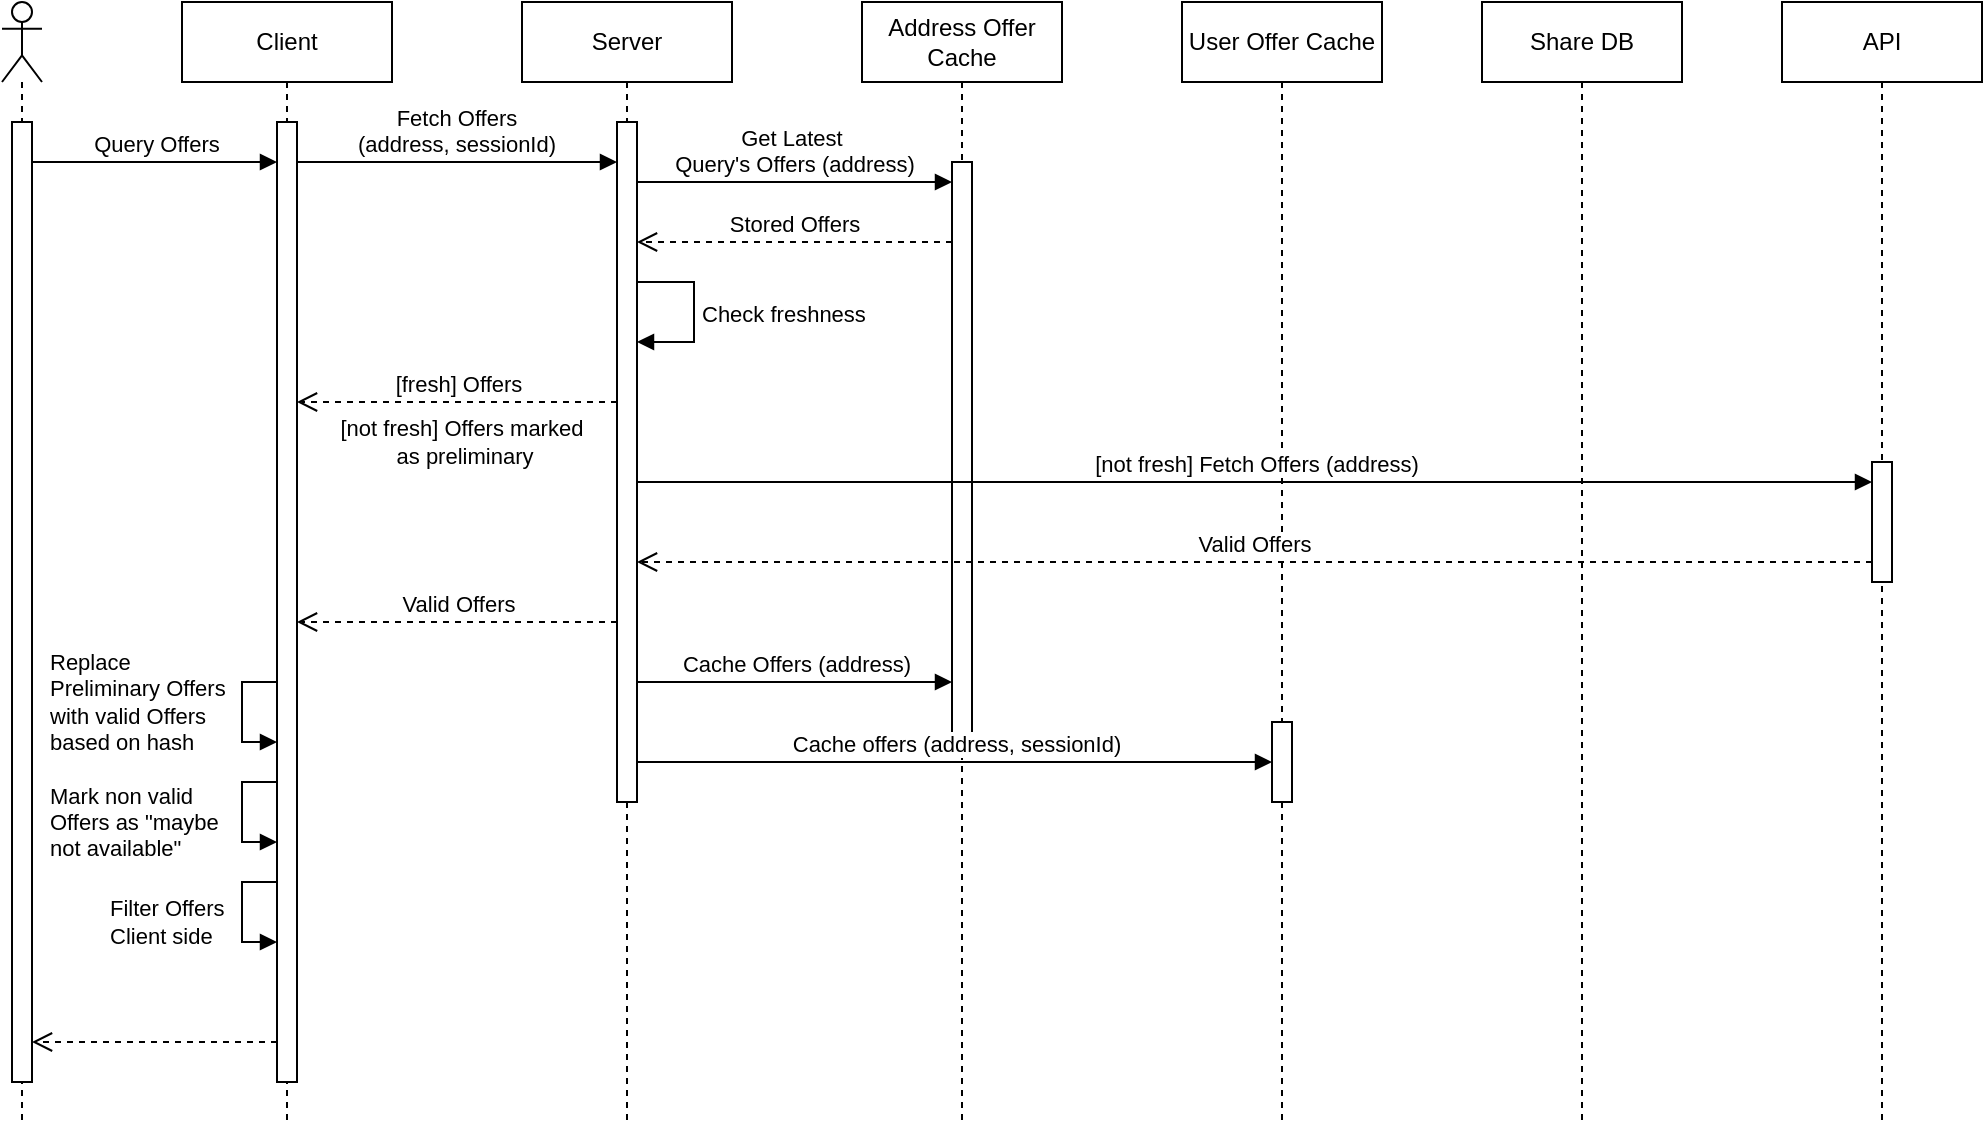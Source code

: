 <mxfile version="26.2.15">
  <diagram name="Page-1" id="zIRQ6QxTVd8sU_vNG8HT">
    <mxGraphModel dx="996" dy="647" grid="1" gridSize="10" guides="1" tooltips="1" connect="1" arrows="1" fold="1" page="1" pageScale="1" pageWidth="850" pageHeight="1100" math="0" shadow="0">
      <root>
        <mxCell id="0" />
        <mxCell id="1" parent="0" />
        <mxCell id="GAhhmPrOorjGGNaB6TWW-12" value="API" style="shape=umlLifeline;perimeter=lifelinePerimeter;whiteSpace=wrap;html=1;container=1;dropTarget=0;collapsible=0;recursiveResize=0;outlineConnect=0;portConstraint=eastwest;newEdgeStyle={&quot;curved&quot;:0,&quot;rounded&quot;:0};" parent="1" vertex="1">
          <mxGeometry x="970" y="120" width="100" height="560" as="geometry" />
        </mxCell>
        <mxCell id="GAhhmPrOorjGGNaB6TWW-13" value="" style="html=1;points=[[0,0,0,0,5],[0,1,0,0,-5],[1,0,0,0,5],[1,1,0,0,-5]];perimeter=orthogonalPerimeter;outlineConnect=0;targetShapes=umlLifeline;portConstraint=eastwest;newEdgeStyle={&quot;curved&quot;:0,&quot;rounded&quot;:0};" parent="GAhhmPrOorjGGNaB6TWW-12" vertex="1">
          <mxGeometry x="45" y="230" width="10" height="60" as="geometry" />
        </mxCell>
        <mxCell id="n5BqmsEo6Z5Yi_dXytz4-6" value="Share DB" style="shape=umlLifeline;perimeter=lifelinePerimeter;whiteSpace=wrap;html=1;container=1;dropTarget=0;collapsible=0;recursiveResize=0;outlineConnect=0;portConstraint=eastwest;newEdgeStyle={&quot;curved&quot;:0,&quot;rounded&quot;:0};" parent="1" vertex="1">
          <mxGeometry x="820" y="120" width="100" height="560" as="geometry" />
        </mxCell>
        <mxCell id="n5BqmsEo6Z5Yi_dXytz4-1" value="User Offer Cache" style="shape=umlLifeline;perimeter=lifelinePerimeter;whiteSpace=wrap;html=1;container=1;dropTarget=0;collapsible=0;recursiveResize=0;outlineConnect=0;portConstraint=eastwest;newEdgeStyle={&quot;curved&quot;:0,&quot;rounded&quot;:0};" parent="1" vertex="1">
          <mxGeometry x="670" y="120" width="100" height="560" as="geometry" />
        </mxCell>
        <mxCell id="n5BqmsEo6Z5Yi_dXytz4-2" value="" style="html=1;points=[[0,0,0,0,5],[0,1,0,0,-5],[1,0,0,0,5],[1,1,0,0,-5]];perimeter=orthogonalPerimeter;outlineConnect=0;targetShapes=umlLifeline;portConstraint=eastwest;newEdgeStyle={&quot;curved&quot;:0,&quot;rounded&quot;:0};" parent="n5BqmsEo6Z5Yi_dXytz4-1" vertex="1">
          <mxGeometry x="45" y="360" width="10" height="40" as="geometry" />
        </mxCell>
        <mxCell id="GAhhmPrOorjGGNaB6TWW-1" value="Client" style="shape=umlLifeline;perimeter=lifelinePerimeter;whiteSpace=wrap;html=1;container=1;dropTarget=0;collapsible=0;recursiveResize=0;outlineConnect=0;portConstraint=eastwest;newEdgeStyle={&quot;curved&quot;:0,&quot;rounded&quot;:0};" parent="1" vertex="1">
          <mxGeometry x="170" y="120" width="105" height="560" as="geometry" />
        </mxCell>
        <mxCell id="GAhhmPrOorjGGNaB6TWW-2" value="" style="html=1;points=[[0,0,0,0,5],[0,1,0,0,-5],[1,0,0,0,5],[1,1,0,0,-5]];perimeter=orthogonalPerimeter;outlineConnect=0;targetShapes=umlLifeline;portConstraint=eastwest;newEdgeStyle={&quot;curved&quot;:0,&quot;rounded&quot;:0};" parent="GAhhmPrOorjGGNaB6TWW-1" vertex="1">
          <mxGeometry x="47.5" y="60" width="10" height="480" as="geometry" />
        </mxCell>
        <mxCell id="GAhhmPrOorjGGNaB6TWW-62" value="Replace&amp;nbsp;&lt;div&gt;Preliminary Offers&lt;div&gt;with valid Offers&amp;nbsp;&lt;/div&gt;&lt;div&gt;based on hash&lt;/div&gt;&lt;/div&gt;" style="html=1;align=left;spacingLeft=2;endArrow=block;rounded=0;edgeStyle=orthogonalEdgeStyle;curved=0;rounded=0;" parent="GAhhmPrOorjGGNaB6TWW-1" edge="1">
          <mxGeometry x="-0.154" y="-100" relative="1" as="geometry">
            <mxPoint x="47.5" y="340" as="sourcePoint" />
            <Array as="points">
              <mxPoint x="30" y="340" />
              <mxPoint x="30" y="370" />
            </Array>
            <mxPoint x="47.5" y="370" as="targetPoint" />
            <mxPoint as="offset" />
          </mxGeometry>
        </mxCell>
        <mxCell id="GAhhmPrOorjGGNaB6TWW-64" value="Mark non&amp;nbsp;&lt;span style=&quot;background-color: light-dark(#ffffff, var(--ge-dark-color, #121212)); color: light-dark(rgb(0, 0, 0), rgb(255, 255, 255));&quot;&gt;valid&amp;nbsp;&lt;/span&gt;&lt;div&gt;&lt;span style=&quot;background-color: light-dark(#ffffff, var(--ge-dark-color, #121212)); color: light-dark(rgb(0, 0, 0), rgb(255, 255, 255));&quot;&gt;Offers&amp;nbsp;&lt;/span&gt;&lt;span style=&quot;background-color: light-dark(#ffffff, var(--ge-dark-color, #121212)); color: light-dark(rgb(0, 0, 0), rgb(255, 255, 255));&quot;&gt;as &quot;maybe&amp;nbsp;&lt;/span&gt;&lt;div&gt;not available&quot;&lt;/div&gt;&lt;/div&gt;" style="html=1;align=left;spacingLeft=2;endArrow=block;rounded=0;edgeStyle=orthogonalEdgeStyle;curved=0;rounded=0;" parent="GAhhmPrOorjGGNaB6TWW-1" edge="1">
          <mxGeometry x="0.154" y="-100" relative="1" as="geometry">
            <mxPoint x="47.5" y="390" as="sourcePoint" />
            <Array as="points">
              <mxPoint x="30" y="390" />
              <mxPoint x="30" y="420" />
            </Array>
            <mxPoint x="47.5" y="420" as="targetPoint" />
            <mxPoint as="offset" />
          </mxGeometry>
        </mxCell>
        <mxCell id="HBrlnAhndQsZXElvMRuf-1" value="Filter Offers&amp;nbsp;&lt;div&gt;Client side&lt;/div&gt;" style="html=1;align=left;spacingLeft=2;endArrow=block;rounded=0;edgeStyle=orthogonalEdgeStyle;curved=0;rounded=0;" edge="1" parent="GAhhmPrOorjGGNaB6TWW-1" source="GAhhmPrOorjGGNaB6TWW-2" target="GAhhmPrOorjGGNaB6TWW-2">
          <mxGeometry x="0.155" y="-70" relative="1" as="geometry">
            <mxPoint x="47.5" y="440" as="sourcePoint" />
            <Array as="points">
              <mxPoint x="30" y="440" />
              <mxPoint x="30" y="470" />
            </Array>
            <mxPoint x="47.5" y="470" as="targetPoint" />
            <mxPoint as="offset" />
          </mxGeometry>
        </mxCell>
        <mxCell id="GAhhmPrOorjGGNaB6TWW-5" value="Server" style="shape=umlLifeline;perimeter=lifelinePerimeter;whiteSpace=wrap;html=1;container=1;dropTarget=0;collapsible=0;recursiveResize=0;outlineConnect=0;portConstraint=eastwest;newEdgeStyle={&quot;curved&quot;:0,&quot;rounded&quot;:0};" parent="1" vertex="1">
          <mxGeometry x="340" y="120" width="105" height="560" as="geometry" />
        </mxCell>
        <mxCell id="GAhhmPrOorjGGNaB6TWW-6" value="" style="html=1;points=[[0,0,0,0,5],[0,1,0,0,-5],[1,0,0,0,5],[1,1,0,0,-5]];perimeter=orthogonalPerimeter;outlineConnect=0;targetShapes=umlLifeline;portConstraint=eastwest;newEdgeStyle={&quot;curved&quot;:0,&quot;rounded&quot;:0};" parent="GAhhmPrOorjGGNaB6TWW-5" vertex="1">
          <mxGeometry x="47.5" y="60" width="10" height="340" as="geometry" />
        </mxCell>
        <mxCell id="GAhhmPrOorjGGNaB6TWW-59" value="Check freshness" style="html=1;align=left;spacingLeft=2;endArrow=block;rounded=0;edgeStyle=orthogonalEdgeStyle;curved=0;rounded=0;" parent="GAhhmPrOorjGGNaB6TWW-5" source="GAhhmPrOorjGGNaB6TWW-6" target="GAhhmPrOorjGGNaB6TWW-6" edge="1">
          <mxGeometry x="0.012" relative="1" as="geometry">
            <mxPoint x="58" y="140" as="sourcePoint" />
            <Array as="points">
              <mxPoint x="86" y="140" />
              <mxPoint x="86" y="170" />
            </Array>
            <mxPoint x="58" y="170" as="targetPoint" />
            <mxPoint as="offset" />
          </mxGeometry>
        </mxCell>
        <mxCell id="GAhhmPrOorjGGNaB6TWW-10" value="Address Offer Cache" style="shape=umlLifeline;perimeter=lifelinePerimeter;whiteSpace=wrap;html=1;container=1;dropTarget=0;collapsible=0;recursiveResize=0;outlineConnect=0;portConstraint=eastwest;newEdgeStyle={&quot;curved&quot;:0,&quot;rounded&quot;:0};" parent="1" vertex="1">
          <mxGeometry x="510" y="120" width="100" height="560" as="geometry" />
        </mxCell>
        <mxCell id="GAhhmPrOorjGGNaB6TWW-11" value="" style="html=1;points=[[0,0,0,0,5],[0,1,0,0,-5],[1,0,0,0,5],[1,1,0,0,-5]];perimeter=orthogonalPerimeter;outlineConnect=0;targetShapes=umlLifeline;portConstraint=eastwest;newEdgeStyle={&quot;curved&quot;:0,&quot;rounded&quot;:0};" parent="GAhhmPrOorjGGNaB6TWW-10" vertex="1">
          <mxGeometry x="45" y="80" width="10" height="290" as="geometry" />
        </mxCell>
        <mxCell id="GAhhmPrOorjGGNaB6TWW-14" value="" style="shape=umlLifeline;perimeter=lifelinePerimeter;whiteSpace=wrap;html=1;container=1;dropTarget=0;collapsible=0;recursiveResize=0;outlineConnect=0;portConstraint=eastwest;newEdgeStyle={&quot;curved&quot;:0,&quot;rounded&quot;:0};participant=umlActor;" parent="1" vertex="1">
          <mxGeometry x="80" y="120" width="20" height="560" as="geometry" />
        </mxCell>
        <mxCell id="GAhhmPrOorjGGNaB6TWW-15" value="" style="html=1;points=[[0,0,0,0,5],[0,1,0,0,-5],[1,0,0,0,5],[1,1,0,0,-5]];perimeter=orthogonalPerimeter;outlineConnect=0;targetShapes=umlLifeline;portConstraint=eastwest;newEdgeStyle={&quot;curved&quot;:0,&quot;rounded&quot;:0};" parent="GAhhmPrOorjGGNaB6TWW-14" vertex="1">
          <mxGeometry x="5" y="60" width="10" height="480" as="geometry" />
        </mxCell>
        <mxCell id="GAhhmPrOorjGGNaB6TWW-16" value="Query Offers" style="html=1;verticalAlign=bottom;endArrow=block;curved=0;rounded=0;" parent="1" source="GAhhmPrOorjGGNaB6TWW-15" target="GAhhmPrOorjGGNaB6TWW-2" edge="1">
          <mxGeometry width="80" relative="1" as="geometry">
            <mxPoint x="95" y="160" as="sourcePoint" />
            <mxPoint x="215" y="160" as="targetPoint" />
            <Array as="points">
              <mxPoint x="160" y="200" />
            </Array>
          </mxGeometry>
        </mxCell>
        <mxCell id="GAhhmPrOorjGGNaB6TWW-17" value="Fetch Offers&lt;div&gt;(&lt;span style=&quot;background-color: light-dark(#ffffff, var(--ge-dark-color, #121212)); color: light-dark(rgb(0, 0, 0), rgb(255, 255, 255));&quot;&gt;address, sessionId)&lt;/span&gt;&lt;/div&gt;" style="html=1;verticalAlign=bottom;endArrow=block;curved=0;rounded=0;" parent="1" source="GAhhmPrOorjGGNaB6TWW-2" target="GAhhmPrOorjGGNaB6TWW-6" edge="1">
          <mxGeometry x="-0.005" width="80" relative="1" as="geometry">
            <mxPoint x="270" y="150" as="sourcePoint" />
            <mxPoint x="350" y="150" as="targetPoint" />
            <Array as="points">
              <mxPoint x="300" y="200" />
            </Array>
            <mxPoint as="offset" />
          </mxGeometry>
        </mxCell>
        <mxCell id="GAhhmPrOorjGGNaB6TWW-53" value="Get Latest&amp;nbsp;&lt;div&gt;Query&#39;s Offers (address)&lt;/div&gt;" style="html=1;verticalAlign=bottom;endArrow=block;curved=0;rounded=0;" parent="1" source="GAhhmPrOorjGGNaB6TWW-6" target="GAhhmPrOorjGGNaB6TWW-11" edge="1">
          <mxGeometry x="-0.002" width="80" relative="1" as="geometry">
            <mxPoint x="397.5" y="560" as="sourcePoint" />
            <mxPoint x="555" y="560" as="targetPoint" />
            <Array as="points">
              <mxPoint x="460" y="210" />
            </Array>
            <mxPoint as="offset" />
          </mxGeometry>
        </mxCell>
        <mxCell id="GAhhmPrOorjGGNaB6TWW-54" value="Stored Offers" style="html=1;verticalAlign=bottom;endArrow=open;dashed=1;endSize=8;curved=0;rounded=0;" parent="1" source="GAhhmPrOorjGGNaB6TWW-11" target="GAhhmPrOorjGGNaB6TWW-6" edge="1">
          <mxGeometry relative="1" as="geometry">
            <mxPoint x="555" y="590" as="sourcePoint" />
            <mxPoint x="397.5" y="590" as="targetPoint" />
            <Array as="points">
              <mxPoint x="490" y="240" />
            </Array>
          </mxGeometry>
        </mxCell>
        <mxCell id="GAhhmPrOorjGGNaB6TWW-55" value="[fresh] Offers" style="html=1;verticalAlign=bottom;endArrow=open;dashed=1;endSize=8;curved=0;rounded=0;" parent="1" source="GAhhmPrOorjGGNaB6TWW-6" target="GAhhmPrOorjGGNaB6TWW-2" edge="1">
          <mxGeometry relative="1" as="geometry">
            <mxPoint x="387.5" y="610" as="sourcePoint" />
            <mxPoint x="227.5" y="610" as="targetPoint" />
            <Array as="points">
              <mxPoint x="320" y="320" />
            </Array>
            <mxPoint as="offset" />
          </mxGeometry>
        </mxCell>
        <mxCell id="n5BqmsEo6Z5Yi_dXytz4-11" value="[not fresh] Offers marked&amp;nbsp;&lt;div&gt;&lt;span style=&quot;background-color: light-dark(#ffffff, var(--ge-dark-color, #121212)); color: light-dark(rgb(0, 0, 0), rgb(255, 255, 255));&quot;&gt;as preliminary&lt;/span&gt;&lt;/div&gt;" style="edgeLabel;html=1;align=center;verticalAlign=middle;resizable=0;points=[];" parent="GAhhmPrOorjGGNaB6TWW-55" vertex="1" connectable="0">
          <mxGeometry x="-0.344" relative="1" as="geometry">
            <mxPoint x="-24" y="20" as="offset" />
          </mxGeometry>
        </mxCell>
        <mxCell id="GAhhmPrOorjGGNaB6TWW-56" value="[not fresh] Fetch Offers (address)" style="html=1;verticalAlign=bottom;endArrow=block;curved=0;rounded=0;" parent="1" source="GAhhmPrOorjGGNaB6TWW-6" target="GAhhmPrOorjGGNaB6TWW-13" edge="1">
          <mxGeometry x="0.001" width="80" relative="1" as="geometry">
            <mxPoint x="397.5" y="630" as="sourcePoint" />
            <mxPoint x="1015" y="630" as="targetPoint" />
            <Array as="points">
              <mxPoint x="570" y="360" />
            </Array>
            <mxPoint as="offset" />
          </mxGeometry>
        </mxCell>
        <mxCell id="GAhhmPrOorjGGNaB6TWW-57" value="Valid Offers" style="html=1;verticalAlign=bottom;endArrow=open;dashed=1;endSize=8;curved=0;rounded=0;" parent="1" source="GAhhmPrOorjGGNaB6TWW-13" target="GAhhmPrOorjGGNaB6TWW-6" edge="1">
          <mxGeometry relative="1" as="geometry">
            <mxPoint x="1015" y="670" as="sourcePoint" />
            <mxPoint x="397.5" y="670" as="targetPoint" />
            <Array as="points">
              <mxPoint x="560" y="400" />
            </Array>
          </mxGeometry>
        </mxCell>
        <mxCell id="GAhhmPrOorjGGNaB6TWW-60" value="Valid Offers" style="html=1;verticalAlign=bottom;endArrow=open;dashed=1;endSize=8;curved=0;rounded=0;" parent="1" source="GAhhmPrOorjGGNaB6TWW-6" target="GAhhmPrOorjGGNaB6TWW-2" edge="1">
          <mxGeometry relative="1" as="geometry">
            <mxPoint x="387.5" y="740" as="sourcePoint" />
            <mxPoint x="227.5" y="740" as="targetPoint" />
            <Array as="points">
              <mxPoint x="310" y="430" />
            </Array>
          </mxGeometry>
        </mxCell>
        <mxCell id="GAhhmPrOorjGGNaB6TWW-67" value="Cache Offers (address)" style="html=1;verticalAlign=bottom;endArrow=block;curved=0;rounded=0;" parent="1" source="GAhhmPrOorjGGNaB6TWW-6" target="GAhhmPrOorjGGNaB6TWW-11" edge="1">
          <mxGeometry width="80" relative="1" as="geometry">
            <mxPoint x="397.5" y="750" as="sourcePoint" />
            <mxPoint x="555" y="750" as="targetPoint" />
            <Array as="points">
              <mxPoint x="480" y="460" />
            </Array>
          </mxGeometry>
        </mxCell>
        <mxCell id="GAhhmPrOorjGGNaB6TWW-72" value="" style="html=1;verticalAlign=bottom;endArrow=open;dashed=1;endSize=8;curved=0;rounded=0;" parent="1" source="GAhhmPrOorjGGNaB6TWW-2" target="GAhhmPrOorjGGNaB6TWW-15" edge="1">
          <mxGeometry x="-0.006" relative="1" as="geometry">
            <mxPoint x="200" y="490" as="sourcePoint" />
            <mxPoint x="120" y="490" as="targetPoint" />
            <Array as="points">
              <mxPoint x="160" y="640" />
            </Array>
            <mxPoint as="offset" />
          </mxGeometry>
        </mxCell>
        <mxCell id="n5BqmsEo6Z5Yi_dXytz4-12" value="Cache offers (address, sessionId)" style="html=1;verticalAlign=bottom;endArrow=block;curved=0;rounded=0;" parent="1" source="GAhhmPrOorjGGNaB6TWW-6" target="n5BqmsEo6Z5Yi_dXytz4-2" edge="1">
          <mxGeometry width="80" relative="1" as="geometry">
            <mxPoint x="400" y="500" as="sourcePoint" />
            <mxPoint x="557" y="500" as="targetPoint" />
            <Array as="points">
              <mxPoint x="482" y="500" />
            </Array>
          </mxGeometry>
        </mxCell>
      </root>
    </mxGraphModel>
  </diagram>
</mxfile>
